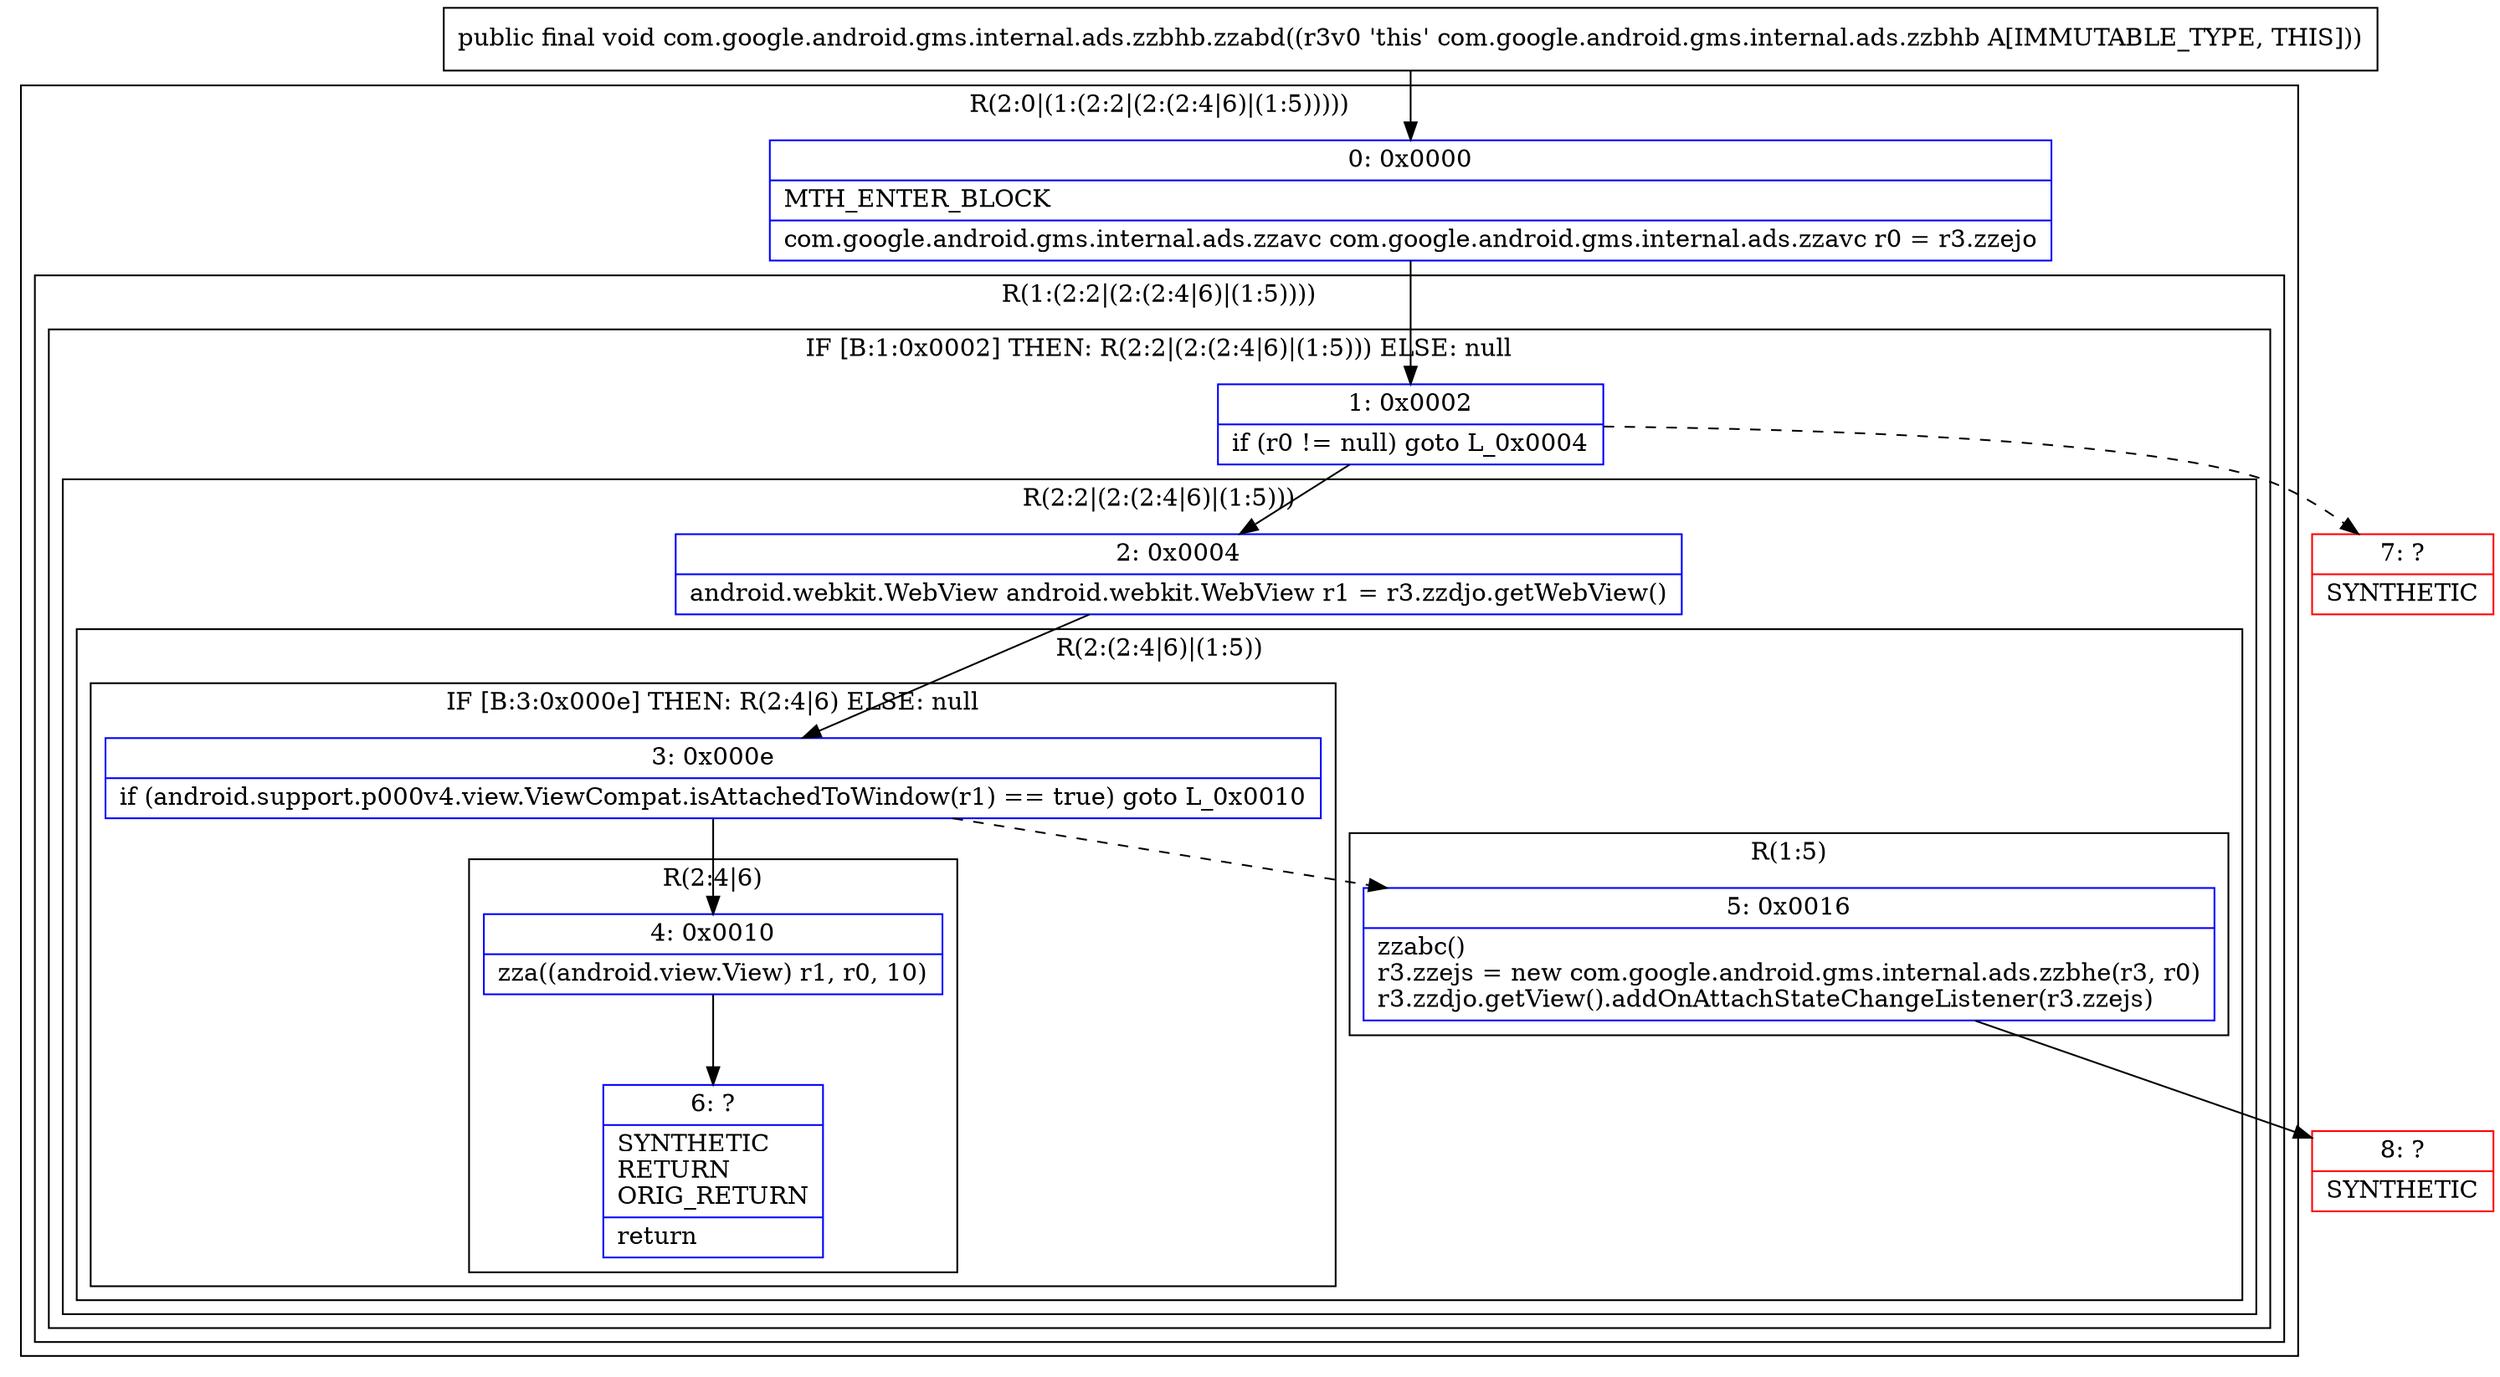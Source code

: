 digraph "CFG forcom.google.android.gms.internal.ads.zzbhb.zzabd()V" {
subgraph cluster_Region_541337938 {
label = "R(2:0|(1:(2:2|(2:(2:4|6)|(1:5)))))";
node [shape=record,color=blue];
Node_0 [shape=record,label="{0\:\ 0x0000|MTH_ENTER_BLOCK\l|com.google.android.gms.internal.ads.zzavc com.google.android.gms.internal.ads.zzavc r0 = r3.zzejo\l}"];
subgraph cluster_Region_1705175963 {
label = "R(1:(2:2|(2:(2:4|6)|(1:5))))";
node [shape=record,color=blue];
subgraph cluster_IfRegion_2070418151 {
label = "IF [B:1:0x0002] THEN: R(2:2|(2:(2:4|6)|(1:5))) ELSE: null";
node [shape=record,color=blue];
Node_1 [shape=record,label="{1\:\ 0x0002|if (r0 != null) goto L_0x0004\l}"];
subgraph cluster_Region_1177880718 {
label = "R(2:2|(2:(2:4|6)|(1:5)))";
node [shape=record,color=blue];
Node_2 [shape=record,label="{2\:\ 0x0004|android.webkit.WebView android.webkit.WebView r1 = r3.zzdjo.getWebView()\l}"];
subgraph cluster_Region_1025246973 {
label = "R(2:(2:4|6)|(1:5))";
node [shape=record,color=blue];
subgraph cluster_IfRegion_2113000837 {
label = "IF [B:3:0x000e] THEN: R(2:4|6) ELSE: null";
node [shape=record,color=blue];
Node_3 [shape=record,label="{3\:\ 0x000e|if (android.support.p000v4.view.ViewCompat.isAttachedToWindow(r1) == true) goto L_0x0010\l}"];
subgraph cluster_Region_2003418792 {
label = "R(2:4|6)";
node [shape=record,color=blue];
Node_4 [shape=record,label="{4\:\ 0x0010|zza((android.view.View) r1, r0, 10)\l}"];
Node_6 [shape=record,label="{6\:\ ?|SYNTHETIC\lRETURN\lORIG_RETURN\l|return\l}"];
}
}
subgraph cluster_Region_1195030402 {
label = "R(1:5)";
node [shape=record,color=blue];
Node_5 [shape=record,label="{5\:\ 0x0016|zzabc()\lr3.zzejs = new com.google.android.gms.internal.ads.zzbhe(r3, r0)\lr3.zzdjo.getView().addOnAttachStateChangeListener(r3.zzejs)\l}"];
}
}
}
}
}
}
Node_7 [shape=record,color=red,label="{7\:\ ?|SYNTHETIC\l}"];
Node_8 [shape=record,color=red,label="{8\:\ ?|SYNTHETIC\l}"];
MethodNode[shape=record,label="{public final void com.google.android.gms.internal.ads.zzbhb.zzabd((r3v0 'this' com.google.android.gms.internal.ads.zzbhb A[IMMUTABLE_TYPE, THIS])) }"];
MethodNode -> Node_0;
Node_0 -> Node_1;
Node_1 -> Node_2;
Node_1 -> Node_7[style=dashed];
Node_2 -> Node_3;
Node_3 -> Node_4;
Node_3 -> Node_5[style=dashed];
Node_4 -> Node_6;
Node_5 -> Node_8;
}

